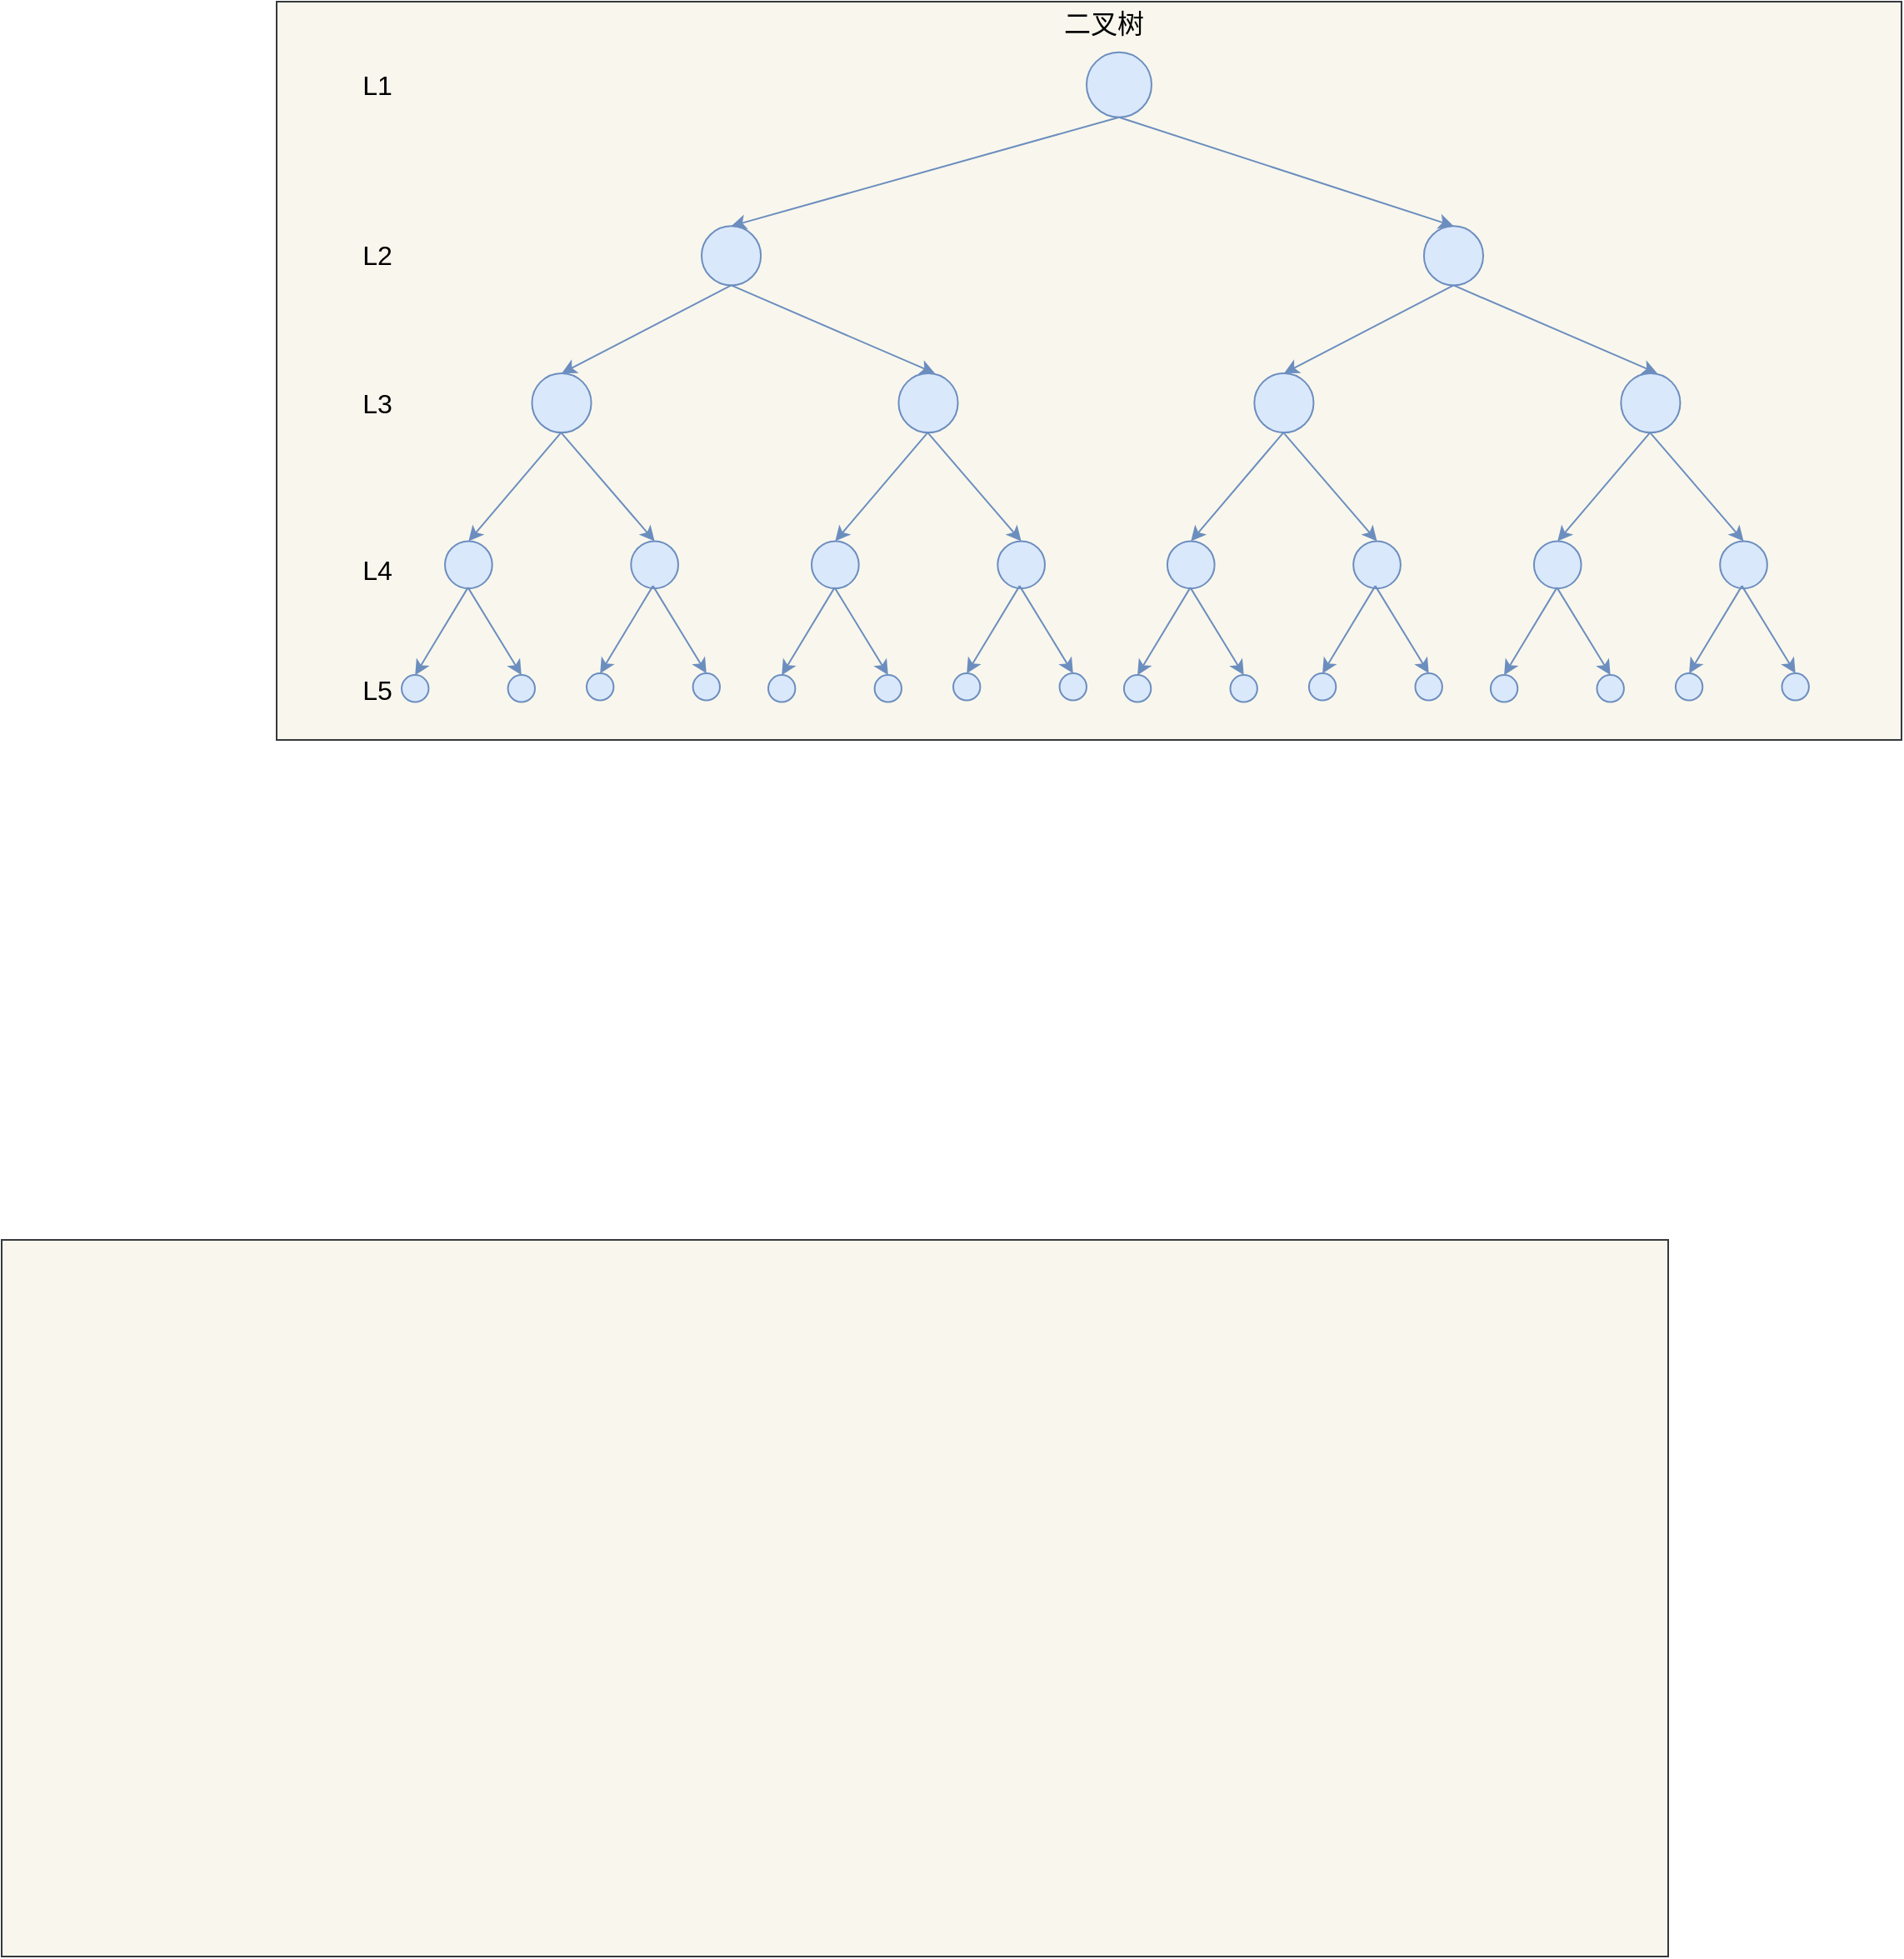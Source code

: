<mxfile version="15.9.6" type="github">
  <diagram id="suTTILTwVJ8s96bWYmHb" name="Page-1">
    <mxGraphModel dx="2253" dy="712" grid="1" gridSize="10" guides="1" tooltips="1" connect="1" arrows="1" fold="1" page="1" pageScale="1" pageWidth="827" pageHeight="1169" math="0" shadow="0">
      <root>
        <mxCell id="0" />
        <mxCell id="1" parent="0" />
        <mxCell id="IzLwQXIFzaAnTu4mcyQ_-225" value="" style="rounded=0;whiteSpace=wrap;html=1;fillColor=#f9f7ed;strokeColor=#36393d;" vertex="1" parent="1">
          <mxGeometry x="105" y="17" width="975" height="443" as="geometry" />
        </mxCell>
        <mxCell id="IzLwQXIFzaAnTu4mcyQ_-1" value="" style="rounded=0;whiteSpace=wrap;html=1;fontSize=16;fillColor=#f9f7ed;strokeColor=#36393d;" vertex="1" parent="1">
          <mxGeometry x="-60" y="760" width="1000" height="430" as="geometry" />
        </mxCell>
        <mxCell id="IzLwQXIFzaAnTu4mcyQ_-2" value="" style="ellipse;whiteSpace=wrap;html=1;aspect=fixed;fontSize=16;fillColor=#dae8fc;strokeColor=#6c8ebf;" vertex="1" parent="1">
          <mxGeometry x="591" y="47.34" width="39" height="39" as="geometry" />
        </mxCell>
        <mxCell id="IzLwQXIFzaAnTu4mcyQ_-3" value="" style="ellipse;whiteSpace=wrap;html=1;aspect=fixed;fontSize=16;fillColor=#dae8fc;strokeColor=#6c8ebf;" vertex="1" parent="1">
          <mxGeometry x="360.0" y="151.657" width="35.563" height="35.563" as="geometry" />
        </mxCell>
        <mxCell id="IzLwQXIFzaAnTu4mcyQ_-4" style="edgeStyle=none;rounded=0;orthogonalLoop=1;jettySize=auto;html=1;entryX=0.5;entryY=0;entryDx=0;entryDy=0;exitX=0.5;exitY=1;exitDx=0;exitDy=0;fontSize=16;fillColor=#dae8fc;strokeColor=#6c8ebf;" edge="1" parent="1" source="IzLwQXIFzaAnTu4mcyQ_-2" target="IzLwQXIFzaAnTu4mcyQ_-3">
          <mxGeometry relative="1" as="geometry" />
        </mxCell>
        <mxCell id="IzLwQXIFzaAnTu4mcyQ_-8" style="edgeStyle=none;rounded=0;orthogonalLoop=1;jettySize=auto;html=1;entryX=0.5;entryY=0;entryDx=0;entryDy=0;exitX=0.5;exitY=1;exitDx=0;exitDy=0;fontSize=16;fillColor=#dae8fc;strokeColor=#6c8ebf;" edge="1" parent="1" source="IzLwQXIFzaAnTu4mcyQ_-2" target="IzLwQXIFzaAnTu4mcyQ_-189">
          <mxGeometry relative="1" as="geometry">
            <mxPoint x="756.647" y="151.657" as="targetPoint" />
          </mxGeometry>
        </mxCell>
        <mxCell id="IzLwQXIFzaAnTu4mcyQ_-11" value="" style="ellipse;whiteSpace=wrap;html=1;aspect=fixed;fontSize=16;fillColor=#dae8fc;strokeColor=#6c8ebf;" vertex="1" parent="1">
          <mxGeometry x="258.222" y="239.998" width="35.563" height="35.563" as="geometry" />
        </mxCell>
        <mxCell id="IzLwQXIFzaAnTu4mcyQ_-12" style="edgeStyle=none;rounded=0;orthogonalLoop=1;jettySize=auto;html=1;entryX=0.5;entryY=0;entryDx=0;entryDy=0;exitX=0.5;exitY=1;exitDx=0;exitDy=0;fontSize=16;fillColor=#dae8fc;strokeColor=#6c8ebf;" edge="1" parent="1" source="IzLwQXIFzaAnTu4mcyQ_-3" target="IzLwQXIFzaAnTu4mcyQ_-11">
          <mxGeometry relative="1" as="geometry" />
        </mxCell>
        <mxCell id="IzLwQXIFzaAnTu4mcyQ_-14" style="edgeStyle=none;rounded=0;orthogonalLoop=1;jettySize=auto;html=1;exitX=0.5;exitY=1;exitDx=0;exitDy=0;fontSize=16;fillColor=#dae8fc;strokeColor=#6c8ebf;" edge="1" parent="1" source="IzLwQXIFzaAnTu4mcyQ_-3">
          <mxGeometry relative="1" as="geometry">
            <mxPoint x="500" y="240" as="targetPoint" />
          </mxGeometry>
        </mxCell>
        <mxCell id="IzLwQXIFzaAnTu4mcyQ_-102" value="L1" style="text;html=1;align=center;verticalAlign=middle;resizable=0;points=[];autosize=1;strokeColor=none;fillColor=none;fontSize=16;" vertex="1" parent="1">
          <mxGeometry x="150.004" y="56.84" width="30" height="20" as="geometry" />
        </mxCell>
        <mxCell id="IzLwQXIFzaAnTu4mcyQ_-103" value="L2" style="text;html=1;align=center;verticalAlign=middle;resizable=0;points=[];autosize=1;strokeColor=none;fillColor=none;fontSize=16;" vertex="1" parent="1">
          <mxGeometry x="150.007" y="159.438" width="30" height="20" as="geometry" />
        </mxCell>
        <mxCell id="IzLwQXIFzaAnTu4mcyQ_-104" value="L3" style="text;html=1;align=center;verticalAlign=middle;resizable=0;points=[];autosize=1;strokeColor=none;fillColor=none;fontSize=16;" vertex="1" parent="1">
          <mxGeometry x="150.004" y="247.775" width="30" height="20" as="geometry" />
        </mxCell>
        <mxCell id="IzLwQXIFzaAnTu4mcyQ_-105" value="L4" style="text;html=1;align=center;verticalAlign=middle;resizable=0;points=[];autosize=1;strokeColor=none;fillColor=none;fontSize=16;" vertex="1" parent="1">
          <mxGeometry x="150.004" y="347.561" width="30" height="20" as="geometry" />
        </mxCell>
        <mxCell id="IzLwQXIFzaAnTu4mcyQ_-106" value="二叉树" style="text;html=1;align=center;verticalAlign=middle;resizable=0;points=[];autosize=1;strokeColor=none;fillColor=none;fontSize=16;" vertex="1" parent="1">
          <mxGeometry x="570.775" y="19.997" width="60" height="20" as="geometry" />
        </mxCell>
        <mxCell id="IzLwQXIFzaAnTu4mcyQ_-129" value="" style="group" vertex="1" connectable="0" parent="1">
          <mxGeometry x="206" y="275.56" width="140" height="99.32" as="geometry" />
        </mxCell>
        <mxCell id="IzLwQXIFzaAnTu4mcyQ_-125" value="" style="ellipse;whiteSpace=wrap;html=1;aspect=fixed;fontSize=16;fillColor=#dae8fc;strokeColor=#6c8ebf;" vertex="1" parent="IzLwQXIFzaAnTu4mcyQ_-129">
          <mxGeometry y="65.18" width="28.36" height="28.36" as="geometry" />
        </mxCell>
        <mxCell id="IzLwQXIFzaAnTu4mcyQ_-126" style="edgeStyle=none;rounded=0;orthogonalLoop=1;jettySize=auto;html=1;entryX=0.5;entryY=0;entryDx=0;entryDy=0;exitX=0.5;exitY=1;exitDx=0;exitDy=0;fontSize=16;fillColor=#dae8fc;strokeColor=#6c8ebf;" edge="1" parent="IzLwQXIFzaAnTu4mcyQ_-129" target="IzLwQXIFzaAnTu4mcyQ_-125">
          <mxGeometry relative="1" as="geometry">
            <mxPoint x="69.665" as="sourcePoint" />
          </mxGeometry>
        </mxCell>
        <mxCell id="IzLwQXIFzaAnTu4mcyQ_-127" value="" style="ellipse;whiteSpace=wrap;html=1;aspect=fixed;fontSize=16;fillColor=#dae8fc;strokeColor=#6c8ebf;" vertex="1" parent="IzLwQXIFzaAnTu4mcyQ_-129">
          <mxGeometry x="111.64" y="65.18" width="28.36" height="28.36" as="geometry" />
        </mxCell>
        <mxCell id="IzLwQXIFzaAnTu4mcyQ_-128" style="edgeStyle=none;rounded=0;orthogonalLoop=1;jettySize=auto;html=1;entryX=0.5;entryY=0;entryDx=0;entryDy=0;exitX=0.5;exitY=1;exitDx=0;exitDy=0;fontSize=16;fillColor=#dae8fc;strokeColor=#6c8ebf;" edge="1" parent="IzLwQXIFzaAnTu4mcyQ_-129" target="IzLwQXIFzaAnTu4mcyQ_-127">
          <mxGeometry relative="1" as="geometry">
            <mxPoint x="69.665" as="sourcePoint" />
          </mxGeometry>
        </mxCell>
        <mxCell id="IzLwQXIFzaAnTu4mcyQ_-149" value="" style="group" vertex="1" connectable="0" parent="1">
          <mxGeometry x="180" y="368.56" width="80" height="80" as="geometry" />
        </mxCell>
        <mxCell id="IzLwQXIFzaAnTu4mcyQ_-150" value="" style="ellipse;whiteSpace=wrap;html=1;aspect=fixed;fontSize=16;fillColor=#dae8fc;strokeColor=#6c8ebf;" vertex="1" parent="IzLwQXIFzaAnTu4mcyQ_-149">
          <mxGeometry y="52.501" width="16.206" height="16.206" as="geometry" />
        </mxCell>
        <mxCell id="IzLwQXIFzaAnTu4mcyQ_-151" style="edgeStyle=none;rounded=0;orthogonalLoop=1;jettySize=auto;html=1;entryX=0.5;entryY=0;entryDx=0;entryDy=0;exitX=0.5;exitY=1;exitDx=0;exitDy=0;fontSize=16;fillColor=#dae8fc;strokeColor=#6c8ebf;" edge="1" parent="IzLwQXIFzaAnTu4mcyQ_-149" target="IzLwQXIFzaAnTu4mcyQ_-150">
          <mxGeometry relative="1" as="geometry">
            <mxPoint x="39.809" as="sourcePoint" />
          </mxGeometry>
        </mxCell>
        <mxCell id="IzLwQXIFzaAnTu4mcyQ_-152" value="" style="ellipse;whiteSpace=wrap;html=1;aspect=fixed;fontSize=16;fillColor=#dae8fc;strokeColor=#6c8ebf;" vertex="1" parent="IzLwQXIFzaAnTu4mcyQ_-149">
          <mxGeometry x="63.794" y="52.501" width="16.206" height="16.206" as="geometry" />
        </mxCell>
        <mxCell id="IzLwQXIFzaAnTu4mcyQ_-153" style="edgeStyle=none;rounded=0;orthogonalLoop=1;jettySize=auto;html=1;entryX=0.5;entryY=0;entryDx=0;entryDy=0;exitX=0.5;exitY=1;exitDx=0;exitDy=0;fontSize=16;fillColor=#dae8fc;strokeColor=#6c8ebf;" edge="1" parent="IzLwQXIFzaAnTu4mcyQ_-149" target="IzLwQXIFzaAnTu4mcyQ_-152">
          <mxGeometry relative="1" as="geometry">
            <mxPoint x="39.809" as="sourcePoint" />
          </mxGeometry>
        </mxCell>
        <mxCell id="IzLwQXIFzaAnTu4mcyQ_-167" value="" style="group" vertex="1" connectable="0" parent="1">
          <mxGeometry x="291" y="367.56" width="80" height="80" as="geometry" />
        </mxCell>
        <mxCell id="IzLwQXIFzaAnTu4mcyQ_-168" value="" style="ellipse;whiteSpace=wrap;html=1;aspect=fixed;fontSize=16;fillColor=#dae8fc;strokeColor=#6c8ebf;" vertex="1" parent="IzLwQXIFzaAnTu4mcyQ_-167">
          <mxGeometry y="52.501" width="16.206" height="16.206" as="geometry" />
        </mxCell>
        <mxCell id="IzLwQXIFzaAnTu4mcyQ_-169" style="edgeStyle=none;rounded=0;orthogonalLoop=1;jettySize=auto;html=1;entryX=0.5;entryY=0;entryDx=0;entryDy=0;exitX=0.5;exitY=1;exitDx=0;exitDy=0;fontSize=16;fillColor=#dae8fc;strokeColor=#6c8ebf;" edge="1" parent="IzLwQXIFzaAnTu4mcyQ_-167" target="IzLwQXIFzaAnTu4mcyQ_-168">
          <mxGeometry relative="1" as="geometry">
            <mxPoint x="39.809" as="sourcePoint" />
          </mxGeometry>
        </mxCell>
        <mxCell id="IzLwQXIFzaAnTu4mcyQ_-170" value="" style="ellipse;whiteSpace=wrap;html=1;aspect=fixed;fontSize=16;fillColor=#dae8fc;strokeColor=#6c8ebf;" vertex="1" parent="IzLwQXIFzaAnTu4mcyQ_-167">
          <mxGeometry x="63.794" y="52.501" width="16.206" height="16.206" as="geometry" />
        </mxCell>
        <mxCell id="IzLwQXIFzaAnTu4mcyQ_-171" style="edgeStyle=none;rounded=0;orthogonalLoop=1;jettySize=auto;html=1;entryX=0.5;entryY=0;entryDx=0;entryDy=0;exitX=0.5;exitY=1;exitDx=0;exitDy=0;fontSize=16;fillColor=#dae8fc;strokeColor=#6c8ebf;" edge="1" parent="IzLwQXIFzaAnTu4mcyQ_-167" target="IzLwQXIFzaAnTu4mcyQ_-170">
          <mxGeometry relative="1" as="geometry">
            <mxPoint x="39.809" as="sourcePoint" />
          </mxGeometry>
        </mxCell>
        <mxCell id="IzLwQXIFzaAnTu4mcyQ_-173" value="" style="ellipse;whiteSpace=wrap;html=1;aspect=fixed;fontSize=16;fillColor=#dae8fc;strokeColor=#6c8ebf;" vertex="1" parent="1">
          <mxGeometry x="478.222" y="239.998" width="35.563" height="35.563" as="geometry" />
        </mxCell>
        <mxCell id="IzLwQXIFzaAnTu4mcyQ_-174" value="" style="group" vertex="1" connectable="0" parent="1">
          <mxGeometry x="426" y="275.56" width="140" height="99.32" as="geometry" />
        </mxCell>
        <mxCell id="IzLwQXIFzaAnTu4mcyQ_-175" value="" style="ellipse;whiteSpace=wrap;html=1;aspect=fixed;fontSize=16;fillColor=#dae8fc;strokeColor=#6c8ebf;" vertex="1" parent="IzLwQXIFzaAnTu4mcyQ_-174">
          <mxGeometry y="65.18" width="28.36" height="28.36" as="geometry" />
        </mxCell>
        <mxCell id="IzLwQXIFzaAnTu4mcyQ_-176" style="edgeStyle=none;rounded=0;orthogonalLoop=1;jettySize=auto;html=1;entryX=0.5;entryY=0;entryDx=0;entryDy=0;exitX=0.5;exitY=1;exitDx=0;exitDy=0;fontSize=16;fillColor=#dae8fc;strokeColor=#6c8ebf;" edge="1" parent="IzLwQXIFzaAnTu4mcyQ_-174" target="IzLwQXIFzaAnTu4mcyQ_-175">
          <mxGeometry relative="1" as="geometry">
            <mxPoint x="69.665" as="sourcePoint" />
          </mxGeometry>
        </mxCell>
        <mxCell id="IzLwQXIFzaAnTu4mcyQ_-177" value="" style="ellipse;whiteSpace=wrap;html=1;aspect=fixed;fontSize=16;fillColor=#dae8fc;strokeColor=#6c8ebf;" vertex="1" parent="IzLwQXIFzaAnTu4mcyQ_-174">
          <mxGeometry x="111.64" y="65.18" width="28.36" height="28.36" as="geometry" />
        </mxCell>
        <mxCell id="IzLwQXIFzaAnTu4mcyQ_-178" style="edgeStyle=none;rounded=0;orthogonalLoop=1;jettySize=auto;html=1;entryX=0.5;entryY=0;entryDx=0;entryDy=0;exitX=0.5;exitY=1;exitDx=0;exitDy=0;fontSize=16;fillColor=#dae8fc;strokeColor=#6c8ebf;" edge="1" parent="IzLwQXIFzaAnTu4mcyQ_-174" target="IzLwQXIFzaAnTu4mcyQ_-177">
          <mxGeometry relative="1" as="geometry">
            <mxPoint x="69.665" as="sourcePoint" />
          </mxGeometry>
        </mxCell>
        <mxCell id="IzLwQXIFzaAnTu4mcyQ_-179" value="" style="group" vertex="1" connectable="0" parent="1">
          <mxGeometry x="400" y="368.56" width="80" height="80" as="geometry" />
        </mxCell>
        <mxCell id="IzLwQXIFzaAnTu4mcyQ_-180" value="" style="ellipse;whiteSpace=wrap;html=1;aspect=fixed;fontSize=16;fillColor=#dae8fc;strokeColor=#6c8ebf;" vertex="1" parent="IzLwQXIFzaAnTu4mcyQ_-179">
          <mxGeometry y="52.501" width="16.206" height="16.206" as="geometry" />
        </mxCell>
        <mxCell id="IzLwQXIFzaAnTu4mcyQ_-181" style="edgeStyle=none;rounded=0;orthogonalLoop=1;jettySize=auto;html=1;entryX=0.5;entryY=0;entryDx=0;entryDy=0;exitX=0.5;exitY=1;exitDx=0;exitDy=0;fontSize=16;fillColor=#dae8fc;strokeColor=#6c8ebf;" edge="1" parent="IzLwQXIFzaAnTu4mcyQ_-179" target="IzLwQXIFzaAnTu4mcyQ_-180">
          <mxGeometry relative="1" as="geometry">
            <mxPoint x="39.809" as="sourcePoint" />
          </mxGeometry>
        </mxCell>
        <mxCell id="IzLwQXIFzaAnTu4mcyQ_-182" value="" style="ellipse;whiteSpace=wrap;html=1;aspect=fixed;fontSize=16;fillColor=#dae8fc;strokeColor=#6c8ebf;" vertex="1" parent="IzLwQXIFzaAnTu4mcyQ_-179">
          <mxGeometry x="63.794" y="52.501" width="16.206" height="16.206" as="geometry" />
        </mxCell>
        <mxCell id="IzLwQXIFzaAnTu4mcyQ_-183" style="edgeStyle=none;rounded=0;orthogonalLoop=1;jettySize=auto;html=1;entryX=0.5;entryY=0;entryDx=0;entryDy=0;exitX=0.5;exitY=1;exitDx=0;exitDy=0;fontSize=16;fillColor=#dae8fc;strokeColor=#6c8ebf;" edge="1" parent="IzLwQXIFzaAnTu4mcyQ_-179" target="IzLwQXIFzaAnTu4mcyQ_-182">
          <mxGeometry relative="1" as="geometry">
            <mxPoint x="39.809" as="sourcePoint" />
          </mxGeometry>
        </mxCell>
        <mxCell id="IzLwQXIFzaAnTu4mcyQ_-184" value="" style="group" vertex="1" connectable="0" parent="1">
          <mxGeometry x="511" y="367.56" width="80" height="80" as="geometry" />
        </mxCell>
        <mxCell id="IzLwQXIFzaAnTu4mcyQ_-185" value="" style="ellipse;whiteSpace=wrap;html=1;aspect=fixed;fontSize=16;fillColor=#dae8fc;strokeColor=#6c8ebf;" vertex="1" parent="IzLwQXIFzaAnTu4mcyQ_-184">
          <mxGeometry y="52.501" width="16.206" height="16.206" as="geometry" />
        </mxCell>
        <mxCell id="IzLwQXIFzaAnTu4mcyQ_-186" style="edgeStyle=none;rounded=0;orthogonalLoop=1;jettySize=auto;html=1;entryX=0.5;entryY=0;entryDx=0;entryDy=0;exitX=0.5;exitY=1;exitDx=0;exitDy=0;fontSize=16;fillColor=#dae8fc;strokeColor=#6c8ebf;" edge="1" parent="IzLwQXIFzaAnTu4mcyQ_-184" target="IzLwQXIFzaAnTu4mcyQ_-185">
          <mxGeometry relative="1" as="geometry">
            <mxPoint x="39.809" as="sourcePoint" />
          </mxGeometry>
        </mxCell>
        <mxCell id="IzLwQXIFzaAnTu4mcyQ_-187" value="" style="ellipse;whiteSpace=wrap;html=1;aspect=fixed;fontSize=16;fillColor=#dae8fc;strokeColor=#6c8ebf;" vertex="1" parent="IzLwQXIFzaAnTu4mcyQ_-184">
          <mxGeometry x="63.794" y="52.501" width="16.206" height="16.206" as="geometry" />
        </mxCell>
        <mxCell id="IzLwQXIFzaAnTu4mcyQ_-188" style="edgeStyle=none;rounded=0;orthogonalLoop=1;jettySize=auto;html=1;entryX=0.5;entryY=0;entryDx=0;entryDy=0;exitX=0.5;exitY=1;exitDx=0;exitDy=0;fontSize=16;fillColor=#dae8fc;strokeColor=#6c8ebf;" edge="1" parent="IzLwQXIFzaAnTu4mcyQ_-184" target="IzLwQXIFzaAnTu4mcyQ_-187">
          <mxGeometry relative="1" as="geometry">
            <mxPoint x="39.809" as="sourcePoint" />
          </mxGeometry>
        </mxCell>
        <mxCell id="IzLwQXIFzaAnTu4mcyQ_-189" value="" style="ellipse;whiteSpace=wrap;html=1;aspect=fixed;fontSize=16;fillColor=#dae8fc;strokeColor=#6c8ebf;" vertex="1" parent="1">
          <mxGeometry x="793.45" y="151.657" width="35.563" height="35.563" as="geometry" />
        </mxCell>
        <mxCell id="IzLwQXIFzaAnTu4mcyQ_-190" value="" style="ellipse;whiteSpace=wrap;html=1;aspect=fixed;fontSize=16;fillColor=#dae8fc;strokeColor=#6c8ebf;" vertex="1" parent="1">
          <mxGeometry x="691.672" y="239.998" width="35.563" height="35.563" as="geometry" />
        </mxCell>
        <mxCell id="IzLwQXIFzaAnTu4mcyQ_-191" style="edgeStyle=none;rounded=0;orthogonalLoop=1;jettySize=auto;html=1;entryX=0.5;entryY=0;entryDx=0;entryDy=0;exitX=0.5;exitY=1;exitDx=0;exitDy=0;fontSize=16;fillColor=#dae8fc;strokeColor=#6c8ebf;" edge="1" parent="1" source="IzLwQXIFzaAnTu4mcyQ_-189" target="IzLwQXIFzaAnTu4mcyQ_-190">
          <mxGeometry relative="1" as="geometry" />
        </mxCell>
        <mxCell id="IzLwQXIFzaAnTu4mcyQ_-192" style="edgeStyle=none;rounded=0;orthogonalLoop=1;jettySize=auto;html=1;exitX=0.5;exitY=1;exitDx=0;exitDy=0;fontSize=16;fillColor=#dae8fc;strokeColor=#6c8ebf;" edge="1" parent="1" source="IzLwQXIFzaAnTu4mcyQ_-189">
          <mxGeometry relative="1" as="geometry">
            <mxPoint x="933.45" y="240" as="targetPoint" />
          </mxGeometry>
        </mxCell>
        <mxCell id="IzLwQXIFzaAnTu4mcyQ_-193" value="" style="group" vertex="1" connectable="0" parent="1">
          <mxGeometry x="639.45" y="275.56" width="140" height="99.32" as="geometry" />
        </mxCell>
        <mxCell id="IzLwQXIFzaAnTu4mcyQ_-194" value="" style="ellipse;whiteSpace=wrap;html=1;aspect=fixed;fontSize=16;fillColor=#dae8fc;strokeColor=#6c8ebf;" vertex="1" parent="IzLwQXIFzaAnTu4mcyQ_-193">
          <mxGeometry y="65.18" width="28.36" height="28.36" as="geometry" />
        </mxCell>
        <mxCell id="IzLwQXIFzaAnTu4mcyQ_-195" style="edgeStyle=none;rounded=0;orthogonalLoop=1;jettySize=auto;html=1;entryX=0.5;entryY=0;entryDx=0;entryDy=0;exitX=0.5;exitY=1;exitDx=0;exitDy=0;fontSize=16;fillColor=#dae8fc;strokeColor=#6c8ebf;" edge="1" parent="IzLwQXIFzaAnTu4mcyQ_-193" target="IzLwQXIFzaAnTu4mcyQ_-194">
          <mxGeometry relative="1" as="geometry">
            <mxPoint x="69.665" as="sourcePoint" />
          </mxGeometry>
        </mxCell>
        <mxCell id="IzLwQXIFzaAnTu4mcyQ_-196" value="" style="ellipse;whiteSpace=wrap;html=1;aspect=fixed;fontSize=16;fillColor=#dae8fc;strokeColor=#6c8ebf;" vertex="1" parent="IzLwQXIFzaAnTu4mcyQ_-193">
          <mxGeometry x="111.64" y="65.18" width="28.36" height="28.36" as="geometry" />
        </mxCell>
        <mxCell id="IzLwQXIFzaAnTu4mcyQ_-197" style="edgeStyle=none;rounded=0;orthogonalLoop=1;jettySize=auto;html=1;entryX=0.5;entryY=0;entryDx=0;entryDy=0;exitX=0.5;exitY=1;exitDx=0;exitDy=0;fontSize=16;fillColor=#dae8fc;strokeColor=#6c8ebf;" edge="1" parent="IzLwQXIFzaAnTu4mcyQ_-193" target="IzLwQXIFzaAnTu4mcyQ_-196">
          <mxGeometry relative="1" as="geometry">
            <mxPoint x="69.665" as="sourcePoint" />
          </mxGeometry>
        </mxCell>
        <mxCell id="IzLwQXIFzaAnTu4mcyQ_-198" value="" style="group" vertex="1" connectable="0" parent="1">
          <mxGeometry x="613.45" y="368.56" width="80" height="80" as="geometry" />
        </mxCell>
        <mxCell id="IzLwQXIFzaAnTu4mcyQ_-199" value="" style="ellipse;whiteSpace=wrap;html=1;aspect=fixed;fontSize=16;fillColor=#dae8fc;strokeColor=#6c8ebf;" vertex="1" parent="IzLwQXIFzaAnTu4mcyQ_-198">
          <mxGeometry y="52.501" width="16.206" height="16.206" as="geometry" />
        </mxCell>
        <mxCell id="IzLwQXIFzaAnTu4mcyQ_-200" style="edgeStyle=none;rounded=0;orthogonalLoop=1;jettySize=auto;html=1;entryX=0.5;entryY=0;entryDx=0;entryDy=0;exitX=0.5;exitY=1;exitDx=0;exitDy=0;fontSize=16;fillColor=#dae8fc;strokeColor=#6c8ebf;" edge="1" parent="IzLwQXIFzaAnTu4mcyQ_-198" target="IzLwQXIFzaAnTu4mcyQ_-199">
          <mxGeometry relative="1" as="geometry">
            <mxPoint x="39.809" as="sourcePoint" />
          </mxGeometry>
        </mxCell>
        <mxCell id="IzLwQXIFzaAnTu4mcyQ_-201" value="" style="ellipse;whiteSpace=wrap;html=1;aspect=fixed;fontSize=16;fillColor=#dae8fc;strokeColor=#6c8ebf;" vertex="1" parent="IzLwQXIFzaAnTu4mcyQ_-198">
          <mxGeometry x="63.794" y="52.501" width="16.206" height="16.206" as="geometry" />
        </mxCell>
        <mxCell id="IzLwQXIFzaAnTu4mcyQ_-202" style="edgeStyle=none;rounded=0;orthogonalLoop=1;jettySize=auto;html=1;entryX=0.5;entryY=0;entryDx=0;entryDy=0;exitX=0.5;exitY=1;exitDx=0;exitDy=0;fontSize=16;fillColor=#dae8fc;strokeColor=#6c8ebf;" edge="1" parent="IzLwQXIFzaAnTu4mcyQ_-198" target="IzLwQXIFzaAnTu4mcyQ_-201">
          <mxGeometry relative="1" as="geometry">
            <mxPoint x="39.809" as="sourcePoint" />
          </mxGeometry>
        </mxCell>
        <mxCell id="IzLwQXIFzaAnTu4mcyQ_-203" value="" style="group" vertex="1" connectable="0" parent="1">
          <mxGeometry x="724.45" y="367.56" width="80" height="80" as="geometry" />
        </mxCell>
        <mxCell id="IzLwQXIFzaAnTu4mcyQ_-204" value="" style="ellipse;whiteSpace=wrap;html=1;aspect=fixed;fontSize=16;fillColor=#dae8fc;strokeColor=#6c8ebf;" vertex="1" parent="IzLwQXIFzaAnTu4mcyQ_-203">
          <mxGeometry y="52.501" width="16.206" height="16.206" as="geometry" />
        </mxCell>
        <mxCell id="IzLwQXIFzaAnTu4mcyQ_-205" style="edgeStyle=none;rounded=0;orthogonalLoop=1;jettySize=auto;html=1;entryX=0.5;entryY=0;entryDx=0;entryDy=0;exitX=0.5;exitY=1;exitDx=0;exitDy=0;fontSize=16;fillColor=#dae8fc;strokeColor=#6c8ebf;" edge="1" parent="IzLwQXIFzaAnTu4mcyQ_-203" target="IzLwQXIFzaAnTu4mcyQ_-204">
          <mxGeometry relative="1" as="geometry">
            <mxPoint x="39.809" as="sourcePoint" />
          </mxGeometry>
        </mxCell>
        <mxCell id="IzLwQXIFzaAnTu4mcyQ_-206" value="" style="ellipse;whiteSpace=wrap;html=1;aspect=fixed;fontSize=16;fillColor=#dae8fc;strokeColor=#6c8ebf;" vertex="1" parent="IzLwQXIFzaAnTu4mcyQ_-203">
          <mxGeometry x="63.794" y="52.501" width="16.206" height="16.206" as="geometry" />
        </mxCell>
        <mxCell id="IzLwQXIFzaAnTu4mcyQ_-207" style="edgeStyle=none;rounded=0;orthogonalLoop=1;jettySize=auto;html=1;entryX=0.5;entryY=0;entryDx=0;entryDy=0;exitX=0.5;exitY=1;exitDx=0;exitDy=0;fontSize=16;fillColor=#dae8fc;strokeColor=#6c8ebf;" edge="1" parent="IzLwQXIFzaAnTu4mcyQ_-203" target="IzLwQXIFzaAnTu4mcyQ_-206">
          <mxGeometry relative="1" as="geometry">
            <mxPoint x="39.809" as="sourcePoint" />
          </mxGeometry>
        </mxCell>
        <mxCell id="IzLwQXIFzaAnTu4mcyQ_-208" value="" style="ellipse;whiteSpace=wrap;html=1;aspect=fixed;fontSize=16;fillColor=#dae8fc;strokeColor=#6c8ebf;" vertex="1" parent="1">
          <mxGeometry x="911.672" y="239.998" width="35.563" height="35.563" as="geometry" />
        </mxCell>
        <mxCell id="IzLwQXIFzaAnTu4mcyQ_-209" value="" style="group" vertex="1" connectable="0" parent="1">
          <mxGeometry x="859.45" y="275.56" width="140" height="99.32" as="geometry" />
        </mxCell>
        <mxCell id="IzLwQXIFzaAnTu4mcyQ_-210" value="" style="ellipse;whiteSpace=wrap;html=1;aspect=fixed;fontSize=16;fillColor=#dae8fc;strokeColor=#6c8ebf;" vertex="1" parent="IzLwQXIFzaAnTu4mcyQ_-209">
          <mxGeometry y="65.18" width="28.36" height="28.36" as="geometry" />
        </mxCell>
        <mxCell id="IzLwQXIFzaAnTu4mcyQ_-211" style="edgeStyle=none;rounded=0;orthogonalLoop=1;jettySize=auto;html=1;entryX=0.5;entryY=0;entryDx=0;entryDy=0;exitX=0.5;exitY=1;exitDx=0;exitDy=0;fontSize=16;fillColor=#dae8fc;strokeColor=#6c8ebf;" edge="1" parent="IzLwQXIFzaAnTu4mcyQ_-209" target="IzLwQXIFzaAnTu4mcyQ_-210">
          <mxGeometry relative="1" as="geometry">
            <mxPoint x="69.665" as="sourcePoint" />
          </mxGeometry>
        </mxCell>
        <mxCell id="IzLwQXIFzaAnTu4mcyQ_-212" value="" style="ellipse;whiteSpace=wrap;html=1;aspect=fixed;fontSize=16;fillColor=#dae8fc;strokeColor=#6c8ebf;" vertex="1" parent="IzLwQXIFzaAnTu4mcyQ_-209">
          <mxGeometry x="111.64" y="65.18" width="28.36" height="28.36" as="geometry" />
        </mxCell>
        <mxCell id="IzLwQXIFzaAnTu4mcyQ_-213" style="edgeStyle=none;rounded=0;orthogonalLoop=1;jettySize=auto;html=1;entryX=0.5;entryY=0;entryDx=0;entryDy=0;exitX=0.5;exitY=1;exitDx=0;exitDy=0;fontSize=16;fillColor=#dae8fc;strokeColor=#6c8ebf;" edge="1" parent="IzLwQXIFzaAnTu4mcyQ_-209" target="IzLwQXIFzaAnTu4mcyQ_-212">
          <mxGeometry relative="1" as="geometry">
            <mxPoint x="69.665" as="sourcePoint" />
          </mxGeometry>
        </mxCell>
        <mxCell id="IzLwQXIFzaAnTu4mcyQ_-214" value="" style="group" vertex="1" connectable="0" parent="1">
          <mxGeometry x="833.45" y="368.56" width="80" height="80" as="geometry" />
        </mxCell>
        <mxCell id="IzLwQXIFzaAnTu4mcyQ_-215" value="" style="ellipse;whiteSpace=wrap;html=1;aspect=fixed;fontSize=16;fillColor=#dae8fc;strokeColor=#6c8ebf;" vertex="1" parent="IzLwQXIFzaAnTu4mcyQ_-214">
          <mxGeometry y="52.501" width="16.206" height="16.206" as="geometry" />
        </mxCell>
        <mxCell id="IzLwQXIFzaAnTu4mcyQ_-216" style="edgeStyle=none;rounded=0;orthogonalLoop=1;jettySize=auto;html=1;entryX=0.5;entryY=0;entryDx=0;entryDy=0;exitX=0.5;exitY=1;exitDx=0;exitDy=0;fontSize=16;fillColor=#dae8fc;strokeColor=#6c8ebf;" edge="1" parent="IzLwQXIFzaAnTu4mcyQ_-214" target="IzLwQXIFzaAnTu4mcyQ_-215">
          <mxGeometry relative="1" as="geometry">
            <mxPoint x="39.809" as="sourcePoint" />
          </mxGeometry>
        </mxCell>
        <mxCell id="IzLwQXIFzaAnTu4mcyQ_-217" value="" style="ellipse;whiteSpace=wrap;html=1;aspect=fixed;fontSize=16;fillColor=#dae8fc;strokeColor=#6c8ebf;" vertex="1" parent="IzLwQXIFzaAnTu4mcyQ_-214">
          <mxGeometry x="63.794" y="52.501" width="16.206" height="16.206" as="geometry" />
        </mxCell>
        <mxCell id="IzLwQXIFzaAnTu4mcyQ_-218" style="edgeStyle=none;rounded=0;orthogonalLoop=1;jettySize=auto;html=1;entryX=0.5;entryY=0;entryDx=0;entryDy=0;exitX=0.5;exitY=1;exitDx=0;exitDy=0;fontSize=16;fillColor=#dae8fc;strokeColor=#6c8ebf;" edge="1" parent="IzLwQXIFzaAnTu4mcyQ_-214" target="IzLwQXIFzaAnTu4mcyQ_-217">
          <mxGeometry relative="1" as="geometry">
            <mxPoint x="39.809" as="sourcePoint" />
          </mxGeometry>
        </mxCell>
        <mxCell id="IzLwQXIFzaAnTu4mcyQ_-219" value="" style="group" vertex="1" connectable="0" parent="1">
          <mxGeometry x="944.45" y="367.56" width="80" height="80" as="geometry" />
        </mxCell>
        <mxCell id="IzLwQXIFzaAnTu4mcyQ_-220" value="" style="ellipse;whiteSpace=wrap;html=1;aspect=fixed;fontSize=16;fillColor=#dae8fc;strokeColor=#6c8ebf;" vertex="1" parent="IzLwQXIFzaAnTu4mcyQ_-219">
          <mxGeometry y="52.501" width="16.206" height="16.206" as="geometry" />
        </mxCell>
        <mxCell id="IzLwQXIFzaAnTu4mcyQ_-221" style="edgeStyle=none;rounded=0;orthogonalLoop=1;jettySize=auto;html=1;entryX=0.5;entryY=0;entryDx=0;entryDy=0;exitX=0.5;exitY=1;exitDx=0;exitDy=0;fontSize=16;fillColor=#dae8fc;strokeColor=#6c8ebf;" edge="1" parent="IzLwQXIFzaAnTu4mcyQ_-219" target="IzLwQXIFzaAnTu4mcyQ_-220">
          <mxGeometry relative="1" as="geometry">
            <mxPoint x="39.809" as="sourcePoint" />
          </mxGeometry>
        </mxCell>
        <mxCell id="IzLwQXIFzaAnTu4mcyQ_-222" value="" style="ellipse;whiteSpace=wrap;html=1;aspect=fixed;fontSize=16;fillColor=#dae8fc;strokeColor=#6c8ebf;" vertex="1" parent="IzLwQXIFzaAnTu4mcyQ_-219">
          <mxGeometry x="63.794" y="52.501" width="16.206" height="16.206" as="geometry" />
        </mxCell>
        <mxCell id="IzLwQXIFzaAnTu4mcyQ_-223" style="edgeStyle=none;rounded=0;orthogonalLoop=1;jettySize=auto;html=1;entryX=0.5;entryY=0;entryDx=0;entryDy=0;exitX=0.5;exitY=1;exitDx=0;exitDy=0;fontSize=16;fillColor=#dae8fc;strokeColor=#6c8ebf;" edge="1" parent="IzLwQXIFzaAnTu4mcyQ_-219" target="IzLwQXIFzaAnTu4mcyQ_-222">
          <mxGeometry relative="1" as="geometry">
            <mxPoint x="39.809" as="sourcePoint" />
          </mxGeometry>
        </mxCell>
        <mxCell id="IzLwQXIFzaAnTu4mcyQ_-224" value="L5" style="text;html=1;align=center;verticalAlign=middle;resizable=0;points=[];autosize=1;strokeColor=none;fillColor=none;fontSize=16;" vertex="1" parent="1">
          <mxGeometry x="150.004" y="420.001" width="30" height="20" as="geometry" />
        </mxCell>
      </root>
    </mxGraphModel>
  </diagram>
</mxfile>
